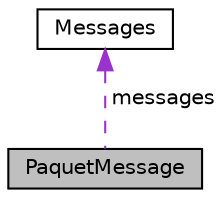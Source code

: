 digraph "PaquetMessage"
{
  edge [fontname="Helvetica",fontsize="10",labelfontname="Helvetica",labelfontsize="10"];
  node [fontname="Helvetica",fontsize="10",shape=record];
  Node1 [label="PaquetMessage",height=0.2,width=0.4,color="black", fillcolor="grey75", style="filled", fontcolor="black"];
  Node2 -> Node1 [dir="back",color="darkorchid3",fontsize="10",style="dashed",label=" messages" ,fontname="Helvetica"];
  Node2 [label="Messages",height=0.2,width=0.4,color="black", fillcolor="white", style="filled",URL="$structMessages.html"];
}
